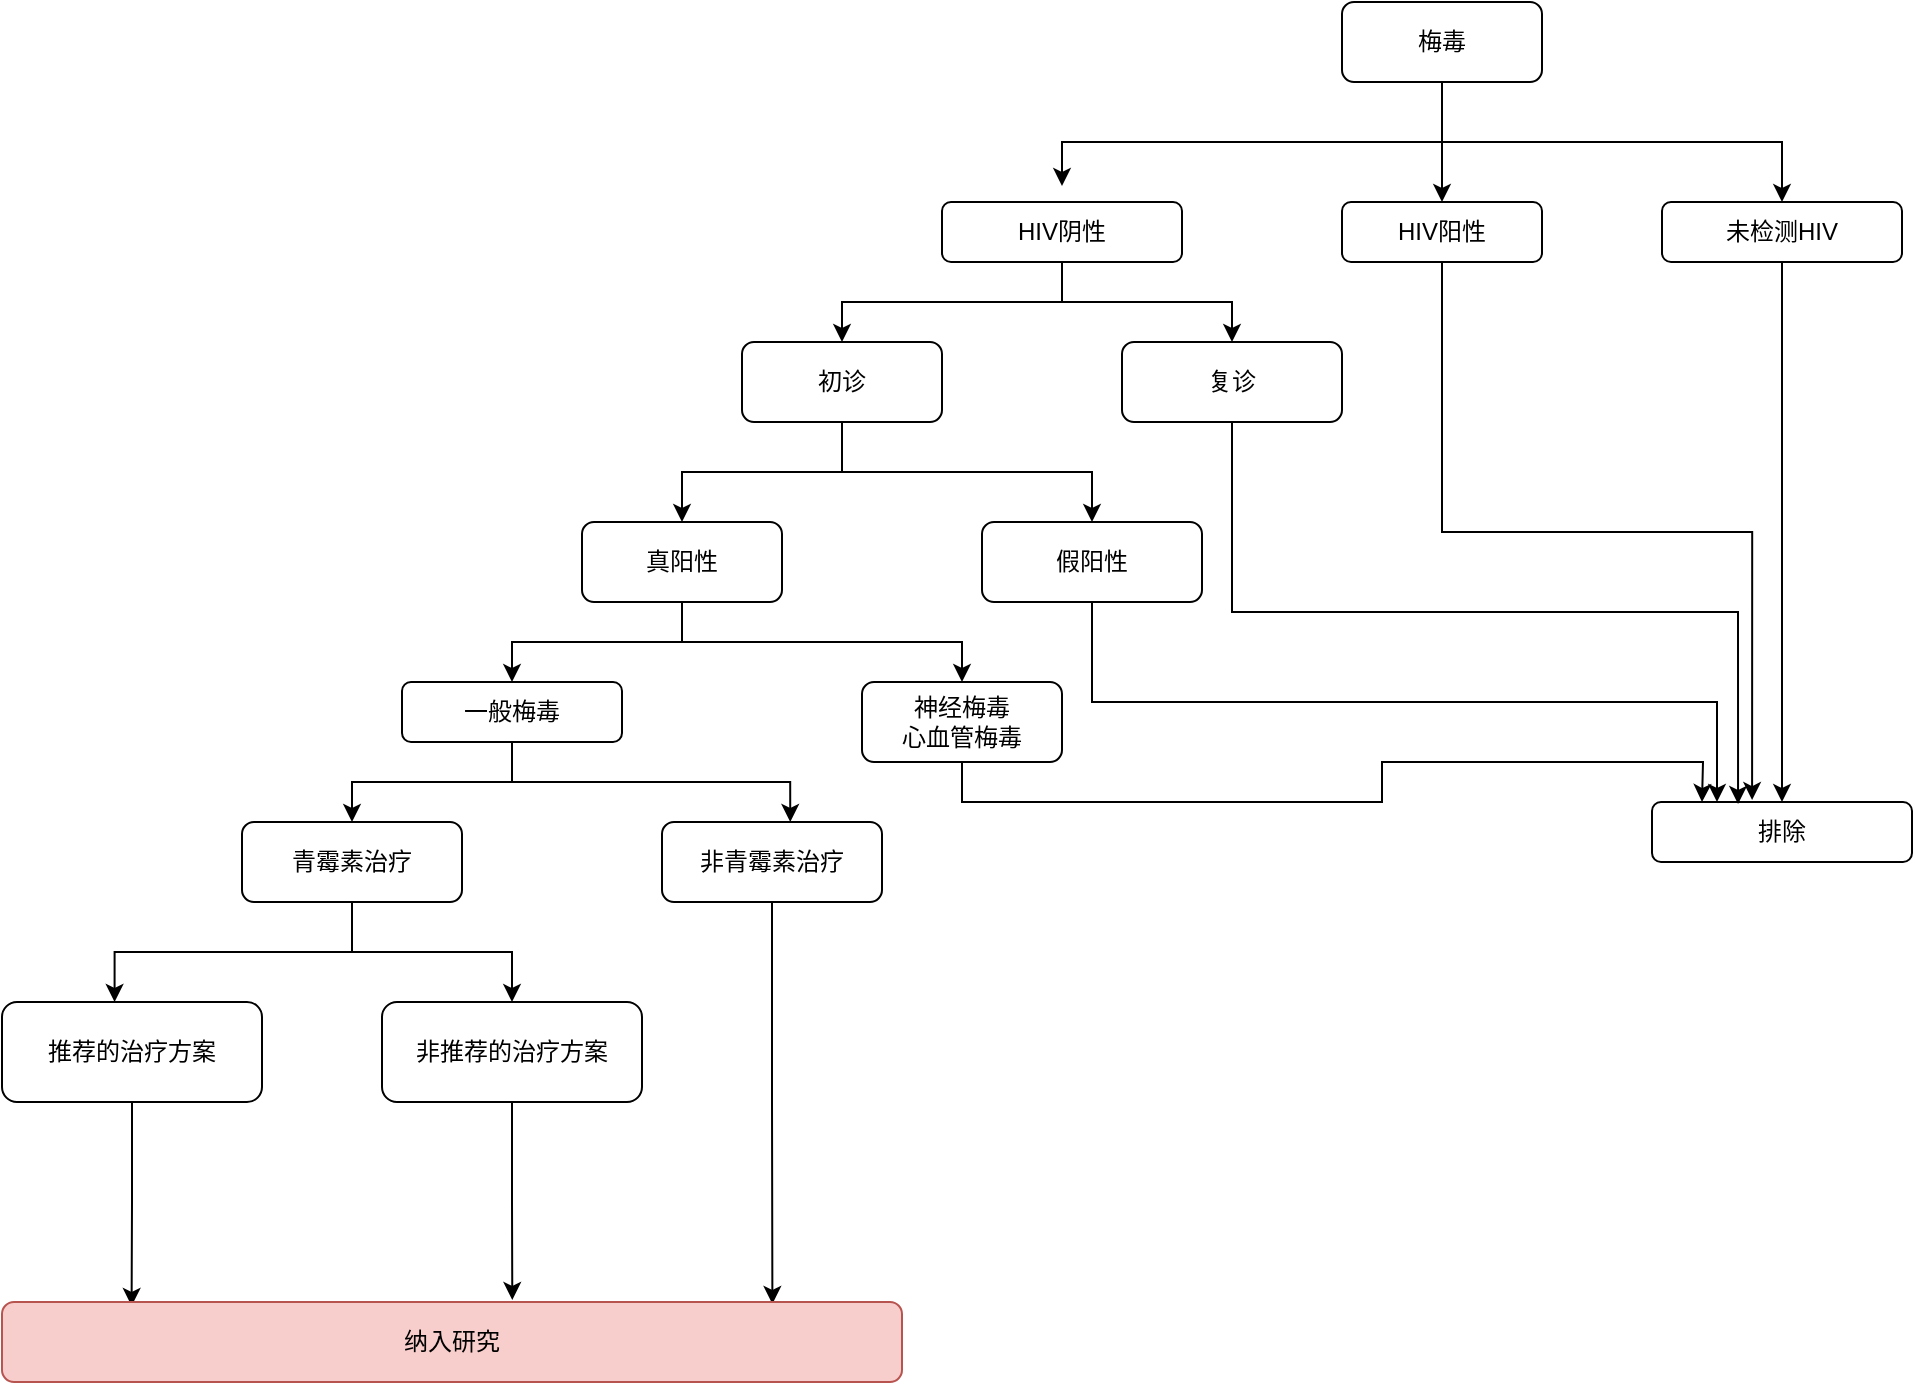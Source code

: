 <mxfile version="14.1.4" type="github">
  <diagram id="g0IcvlSbwPwme06_CBsN" name="syhilis">
    <mxGraphModel dx="1695" dy="479" grid="1" gridSize="10" guides="1" tooltips="1" connect="1" arrows="1" fold="1" page="1" pageScale="1" pageWidth="827" pageHeight="1169" math="0" shadow="0">
      <root>
        <mxCell id="0" />
        <mxCell id="1" parent="0" />
        <mxCell id="wkzRS_cLUh6j1edteWe5-2" style="edgeStyle=orthogonalEdgeStyle;rounded=0;orthogonalLoop=1;jettySize=auto;html=1;exitX=0.5;exitY=1;exitDx=0;exitDy=0;entryX=0.5;entryY=-0.267;entryDx=0;entryDy=0;entryPerimeter=0;" edge="1" parent="1" source="wkzRS_cLUh6j1edteWe5-1" target="wkzRS_cLUh6j1edteWe5-7">
          <mxGeometry relative="1" as="geometry">
            <mxPoint x="230" y="150" as="targetPoint" />
            <Array as="points">
              <mxPoint x="420" y="110" />
              <mxPoint x="230" y="110" />
            </Array>
          </mxGeometry>
        </mxCell>
        <mxCell id="wkzRS_cLUh6j1edteWe5-3" style="edgeStyle=orthogonalEdgeStyle;rounded=0;orthogonalLoop=1;jettySize=auto;html=1;exitX=0.5;exitY=1;exitDx=0;exitDy=0;entryX=0.5;entryY=0;entryDx=0;entryDy=0;" edge="1" parent="1" source="wkzRS_cLUh6j1edteWe5-1" target="wkzRS_cLUh6j1edteWe5-5">
          <mxGeometry relative="1" as="geometry">
            <mxPoint x="590" y="140" as="targetPoint" />
          </mxGeometry>
        </mxCell>
        <mxCell id="wkzRS_cLUh6j1edteWe5-4" style="edgeStyle=orthogonalEdgeStyle;rounded=0;orthogonalLoop=1;jettySize=auto;html=1;exitX=0.5;exitY=1;exitDx=0;exitDy=0;entryX=0.5;entryY=0;entryDx=0;entryDy=0;" edge="1" parent="1" source="wkzRS_cLUh6j1edteWe5-1" target="wkzRS_cLUh6j1edteWe5-6">
          <mxGeometry relative="1" as="geometry">
            <mxPoint x="420" y="150" as="targetPoint" />
          </mxGeometry>
        </mxCell>
        <mxCell id="wkzRS_cLUh6j1edteWe5-1" value="梅毒" style="rounded=1;whiteSpace=wrap;html=1;" vertex="1" parent="1">
          <mxGeometry x="370" y="40" width="100" height="40" as="geometry" />
        </mxCell>
        <mxCell id="wkzRS_cLUh6j1edteWe5-9" style="edgeStyle=orthogonalEdgeStyle;rounded=0;orthogonalLoop=1;jettySize=auto;html=1;exitX=0.5;exitY=1;exitDx=0;exitDy=0;entryX=0.5;entryY=0;entryDx=0;entryDy=0;" edge="1" parent="1" source="wkzRS_cLUh6j1edteWe5-5" target="wkzRS_cLUh6j1edteWe5-10">
          <mxGeometry relative="1" as="geometry">
            <mxPoint x="590" y="380" as="targetPoint" />
          </mxGeometry>
        </mxCell>
        <mxCell id="wkzRS_cLUh6j1edteWe5-5" value="未检测HIV" style="rounded=1;whiteSpace=wrap;html=1;" vertex="1" parent="1">
          <mxGeometry x="530" y="140" width="120" height="30" as="geometry" />
        </mxCell>
        <mxCell id="wkzRS_cLUh6j1edteWe5-11" style="edgeStyle=orthogonalEdgeStyle;rounded=0;orthogonalLoop=1;jettySize=auto;html=1;exitX=0.5;exitY=1;exitDx=0;exitDy=0;entryX=0.385;entryY=-0.033;entryDx=0;entryDy=0;entryPerimeter=0;" edge="1" parent="1" source="wkzRS_cLUh6j1edteWe5-6" target="wkzRS_cLUh6j1edteWe5-10">
          <mxGeometry relative="1" as="geometry" />
        </mxCell>
        <mxCell id="wkzRS_cLUh6j1edteWe5-6" value="HIV阳性" style="rounded=1;whiteSpace=wrap;html=1;" vertex="1" parent="1">
          <mxGeometry x="370" y="140" width="100" height="30" as="geometry" />
        </mxCell>
        <mxCell id="wkzRS_cLUh6j1edteWe5-12" style="edgeStyle=orthogonalEdgeStyle;rounded=0;orthogonalLoop=1;jettySize=auto;html=1;exitX=0.5;exitY=1;exitDx=0;exitDy=0;" edge="1" parent="1" source="wkzRS_cLUh6j1edteWe5-7" target="wkzRS_cLUh6j1edteWe5-13">
          <mxGeometry relative="1" as="geometry">
            <mxPoint x="310" y="230" as="targetPoint" />
          </mxGeometry>
        </mxCell>
        <mxCell id="wkzRS_cLUh6j1edteWe5-14" style="edgeStyle=orthogonalEdgeStyle;rounded=0;orthogonalLoop=1;jettySize=auto;html=1;exitX=0.5;exitY=1;exitDx=0;exitDy=0;entryX=0.5;entryY=0;entryDx=0;entryDy=0;" edge="1" parent="1" source="wkzRS_cLUh6j1edteWe5-7" target="wkzRS_cLUh6j1edteWe5-15">
          <mxGeometry relative="1" as="geometry">
            <mxPoint x="110" y="210" as="targetPoint" />
          </mxGeometry>
        </mxCell>
        <mxCell id="wkzRS_cLUh6j1edteWe5-7" value="HIV阴性" style="rounded=1;whiteSpace=wrap;html=1;" vertex="1" parent="1">
          <mxGeometry x="170" y="140" width="120" height="30" as="geometry" />
        </mxCell>
        <mxCell id="wkzRS_cLUh6j1edteWe5-10" value="排除" style="rounded=1;whiteSpace=wrap;html=1;" vertex="1" parent="1">
          <mxGeometry x="525" y="440" width="130" height="30" as="geometry" />
        </mxCell>
        <mxCell id="wkzRS_cLUh6j1edteWe5-16" style="edgeStyle=orthogonalEdgeStyle;rounded=0;orthogonalLoop=1;jettySize=auto;html=1;exitX=0.5;exitY=1;exitDx=0;exitDy=0;entryX=0.331;entryY=0.033;entryDx=0;entryDy=0;entryPerimeter=0;" edge="1" parent="1" source="wkzRS_cLUh6j1edteWe5-13" target="wkzRS_cLUh6j1edteWe5-10">
          <mxGeometry relative="1" as="geometry" />
        </mxCell>
        <mxCell id="wkzRS_cLUh6j1edteWe5-13" value="复诊" style="rounded=1;whiteSpace=wrap;html=1;" vertex="1" parent="1">
          <mxGeometry x="260" y="210" width="110" height="40" as="geometry" />
        </mxCell>
        <mxCell id="wkzRS_cLUh6j1edteWe5-17" style="edgeStyle=orthogonalEdgeStyle;rounded=0;orthogonalLoop=1;jettySize=auto;html=1;exitX=0.5;exitY=1;exitDx=0;exitDy=0;entryX=0.25;entryY=0;entryDx=0;entryDy=0;" edge="1" parent="1" source="wkzRS_cLUh6j1edteWe5-18" target="wkzRS_cLUh6j1edteWe5-10">
          <mxGeometry relative="1" as="geometry">
            <mxPoint x="240" y="290" as="targetPoint" />
          </mxGeometry>
        </mxCell>
        <mxCell id="wkzRS_cLUh6j1edteWe5-20" style="edgeStyle=orthogonalEdgeStyle;rounded=0;orthogonalLoop=1;jettySize=auto;html=1;exitX=0.5;exitY=1;exitDx=0;exitDy=0;" edge="1" parent="1" source="wkzRS_cLUh6j1edteWe5-15" target="wkzRS_cLUh6j1edteWe5-21">
          <mxGeometry relative="1" as="geometry">
            <mxPoint x="40" y="300" as="targetPoint" />
          </mxGeometry>
        </mxCell>
        <mxCell id="wkzRS_cLUh6j1edteWe5-15" value="初诊" style="rounded=1;whiteSpace=wrap;html=1;" vertex="1" parent="1">
          <mxGeometry x="70" y="210" width="100" height="40" as="geometry" />
        </mxCell>
        <mxCell id="wkzRS_cLUh6j1edteWe5-18" value="假阳性" style="rounded=1;whiteSpace=wrap;html=1;" vertex="1" parent="1">
          <mxGeometry x="190" y="300" width="110" height="40" as="geometry" />
        </mxCell>
        <mxCell id="wkzRS_cLUh6j1edteWe5-19" style="edgeStyle=orthogonalEdgeStyle;rounded=0;orthogonalLoop=1;jettySize=auto;html=1;exitX=0.5;exitY=1;exitDx=0;exitDy=0;" edge="1" parent="1" source="wkzRS_cLUh6j1edteWe5-15" target="wkzRS_cLUh6j1edteWe5-18">
          <mxGeometry relative="1" as="geometry">
            <mxPoint x="240" y="290" as="targetPoint" />
            <mxPoint x="120" y="250" as="sourcePoint" />
          </mxGeometry>
        </mxCell>
        <mxCell id="wkzRS_cLUh6j1edteWe5-23" style="edgeStyle=orthogonalEdgeStyle;rounded=0;orthogonalLoop=1;jettySize=auto;html=1;exitX=0.5;exitY=1;exitDx=0;exitDy=0;" edge="1" parent="1" source="wkzRS_cLUh6j1edteWe5-24">
          <mxGeometry relative="1" as="geometry">
            <mxPoint x="550" y="440" as="targetPoint" />
          </mxGeometry>
        </mxCell>
        <mxCell id="wkzRS_cLUh6j1edteWe5-26" style="edgeStyle=orthogonalEdgeStyle;rounded=0;orthogonalLoop=1;jettySize=auto;html=1;exitX=0.5;exitY=1;exitDx=0;exitDy=0;" edge="1" parent="1" source="wkzRS_cLUh6j1edteWe5-21" target="wkzRS_cLUh6j1edteWe5-27">
          <mxGeometry relative="1" as="geometry">
            <mxPoint x="-50" y="380" as="targetPoint" />
          </mxGeometry>
        </mxCell>
        <mxCell id="wkzRS_cLUh6j1edteWe5-21" value="真阳性" style="rounded=1;whiteSpace=wrap;html=1;" vertex="1" parent="1">
          <mxGeometry x="-10" y="300" width="100" height="40" as="geometry" />
        </mxCell>
        <mxCell id="wkzRS_cLUh6j1edteWe5-24" value="&lt;div&gt;神经梅毒&lt;/div&gt;&lt;div&gt;心血管梅毒&lt;br&gt;&lt;/div&gt;" style="rounded=1;whiteSpace=wrap;html=1;" vertex="1" parent="1">
          <mxGeometry x="130" y="380" width="100" height="40" as="geometry" />
        </mxCell>
        <mxCell id="wkzRS_cLUh6j1edteWe5-25" style="edgeStyle=orthogonalEdgeStyle;rounded=0;orthogonalLoop=1;jettySize=auto;html=1;exitX=0.5;exitY=1;exitDx=0;exitDy=0;" edge="1" parent="1" source="wkzRS_cLUh6j1edteWe5-21" target="wkzRS_cLUh6j1edteWe5-24">
          <mxGeometry relative="1" as="geometry">
            <mxPoint x="180" y="390" as="targetPoint" />
            <mxPoint x="40" y="340" as="sourcePoint" />
          </mxGeometry>
        </mxCell>
        <mxCell id="wkzRS_cLUh6j1edteWe5-28" style="edgeStyle=orthogonalEdgeStyle;rounded=0;orthogonalLoop=1;jettySize=auto;html=1;exitX=0.5;exitY=1;exitDx=0;exitDy=0;entryX=0.583;entryY=0;entryDx=0;entryDy=0;entryPerimeter=0;" edge="1" parent="1" source="wkzRS_cLUh6j1edteWe5-27" target="wkzRS_cLUh6j1edteWe5-29">
          <mxGeometry relative="1" as="geometry">
            <mxPoint x="110" y="450" as="targetPoint" />
          </mxGeometry>
        </mxCell>
        <mxCell id="wkzRS_cLUh6j1edteWe5-30" style="edgeStyle=orthogonalEdgeStyle;rounded=0;orthogonalLoop=1;jettySize=auto;html=1;exitX=0.5;exitY=1;exitDx=0;exitDy=0;entryX=0.5;entryY=0;entryDx=0;entryDy=0;" edge="1" parent="1" source="wkzRS_cLUh6j1edteWe5-27" target="wkzRS_cLUh6j1edteWe5-31">
          <mxGeometry relative="1" as="geometry">
            <mxPoint x="-120" y="450" as="targetPoint" />
          </mxGeometry>
        </mxCell>
        <mxCell id="wkzRS_cLUh6j1edteWe5-27" value="一般梅毒" style="rounded=1;whiteSpace=wrap;html=1;" vertex="1" parent="1">
          <mxGeometry x="-100" y="380" width="110" height="30" as="geometry" />
        </mxCell>
        <mxCell id="wkzRS_cLUh6j1edteWe5-41" style="edgeStyle=orthogonalEdgeStyle;rounded=0;orthogonalLoop=1;jettySize=auto;html=1;exitX=0.5;exitY=1;exitDx=0;exitDy=0;entryX=0.856;entryY=0.025;entryDx=0;entryDy=0;entryPerimeter=0;" edge="1" parent="1" source="wkzRS_cLUh6j1edteWe5-29" target="wkzRS_cLUh6j1edteWe5-38">
          <mxGeometry relative="1" as="geometry" />
        </mxCell>
        <mxCell id="wkzRS_cLUh6j1edteWe5-29" value="非青霉素治疗" style="rounded=1;whiteSpace=wrap;html=1;" vertex="1" parent="1">
          <mxGeometry x="30" y="450" width="110" height="40" as="geometry" />
        </mxCell>
        <mxCell id="wkzRS_cLUh6j1edteWe5-32" style="edgeStyle=orthogonalEdgeStyle;rounded=0;orthogonalLoop=1;jettySize=auto;html=1;exitX=0.5;exitY=1;exitDx=0;exitDy=0;entryX=0.5;entryY=0;entryDx=0;entryDy=0;" edge="1" parent="1" source="wkzRS_cLUh6j1edteWe5-31" target="wkzRS_cLUh6j1edteWe5-33">
          <mxGeometry relative="1" as="geometry">
            <mxPoint x="-40" y="540" as="targetPoint" />
          </mxGeometry>
        </mxCell>
        <mxCell id="wkzRS_cLUh6j1edteWe5-35" style="edgeStyle=orthogonalEdgeStyle;rounded=0;orthogonalLoop=1;jettySize=auto;html=1;exitX=0.5;exitY=1;exitDx=0;exitDy=0;entryX=0.433;entryY=0;entryDx=0;entryDy=0;entryPerimeter=0;" edge="1" parent="1" source="wkzRS_cLUh6j1edteWe5-31" target="wkzRS_cLUh6j1edteWe5-36">
          <mxGeometry relative="1" as="geometry">
            <mxPoint x="-250" y="540" as="targetPoint" />
          </mxGeometry>
        </mxCell>
        <mxCell id="wkzRS_cLUh6j1edteWe5-31" value="青霉素治疗" style="rounded=1;whiteSpace=wrap;html=1;" vertex="1" parent="1">
          <mxGeometry x="-180" y="450" width="110" height="40" as="geometry" />
        </mxCell>
        <mxCell id="wkzRS_cLUh6j1edteWe5-40" style="edgeStyle=orthogonalEdgeStyle;rounded=0;orthogonalLoop=1;jettySize=auto;html=1;exitX=0.5;exitY=1;exitDx=0;exitDy=0;entryX=0.567;entryY=-0.025;entryDx=0;entryDy=0;entryPerimeter=0;" edge="1" parent="1" source="wkzRS_cLUh6j1edteWe5-33" target="wkzRS_cLUh6j1edteWe5-38">
          <mxGeometry relative="1" as="geometry" />
        </mxCell>
        <mxCell id="wkzRS_cLUh6j1edteWe5-33" value="非推荐的治疗方案" style="rounded=1;whiteSpace=wrap;html=1;" vertex="1" parent="1">
          <mxGeometry x="-110" y="540" width="130" height="50" as="geometry" />
        </mxCell>
        <mxCell id="wkzRS_cLUh6j1edteWe5-39" style="edgeStyle=orthogonalEdgeStyle;rounded=0;orthogonalLoop=1;jettySize=auto;html=1;exitX=0.5;exitY=1;exitDx=0;exitDy=0;entryX=0.144;entryY=0.05;entryDx=0;entryDy=0;entryPerimeter=0;" edge="1" parent="1" source="wkzRS_cLUh6j1edteWe5-36" target="wkzRS_cLUh6j1edteWe5-38">
          <mxGeometry relative="1" as="geometry" />
        </mxCell>
        <mxCell id="wkzRS_cLUh6j1edteWe5-36" value="推荐的治疗方案" style="rounded=1;whiteSpace=wrap;html=1;" vertex="1" parent="1">
          <mxGeometry x="-300" y="540" width="130" height="50" as="geometry" />
        </mxCell>
        <mxCell id="wkzRS_cLUh6j1edteWe5-38" value="纳入研究" style="rounded=1;whiteSpace=wrap;html=1;fillColor=#f8cecc;strokeColor=#b85450;" vertex="1" parent="1">
          <mxGeometry x="-300" y="690" width="450" height="40" as="geometry" />
        </mxCell>
      </root>
    </mxGraphModel>
  </diagram>
</mxfile>
